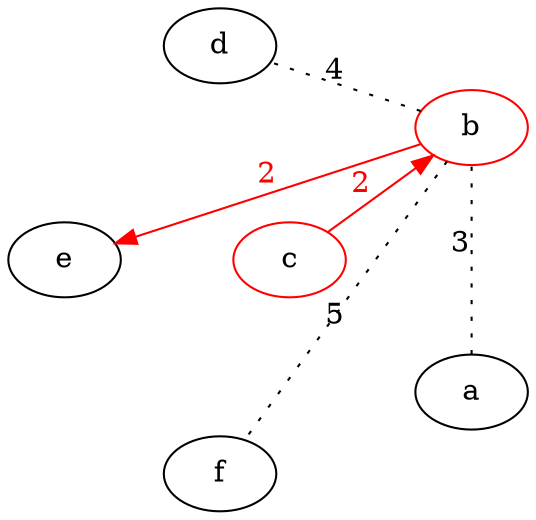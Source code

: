 digraph G {
	graph [layout=twopi, root=c, ranksep=1.5]
	a b[color=red] c[color=red] d e f
    {c} -> {b} [label="2", fontcolor=red color=red]
    {b} -> {e} [label="2", fontcolor=red color=red]
    {d} -> {f} [label="3", arrowhead=none, style=invis]
    {f} -> {a} [label="2", arrowhead=none, style=invis]

	{a} -> {b} [label="3", arrowhead=none, style=dotted]
	{a} -> {c} [label="3", arrowhead=none, style=invis]
    {a} -> {d} [label="4", arrowhead=none, style=invis]
    {a} -> {e} [label="2", arrowhead=none, style=invis]
    {b} -> {d} [label="4", arrowhead=none, style=dotted]
    {b} -> {f} [label="5", arrowhead=none, style=dotted]
    {c} -> {d} [label="4", arrowhead=none, style=invis]
    {c} -> {e} [label="4", arrowhead=none, style=invis]
    {c} -> {f} [label="5", arrowhead=none, style=invis]
    {d} -> {e} [label="4", arrowhead=none, style=invis]
    {e} -> {f} [label="4", arrowhead=none, style=invis]
}
